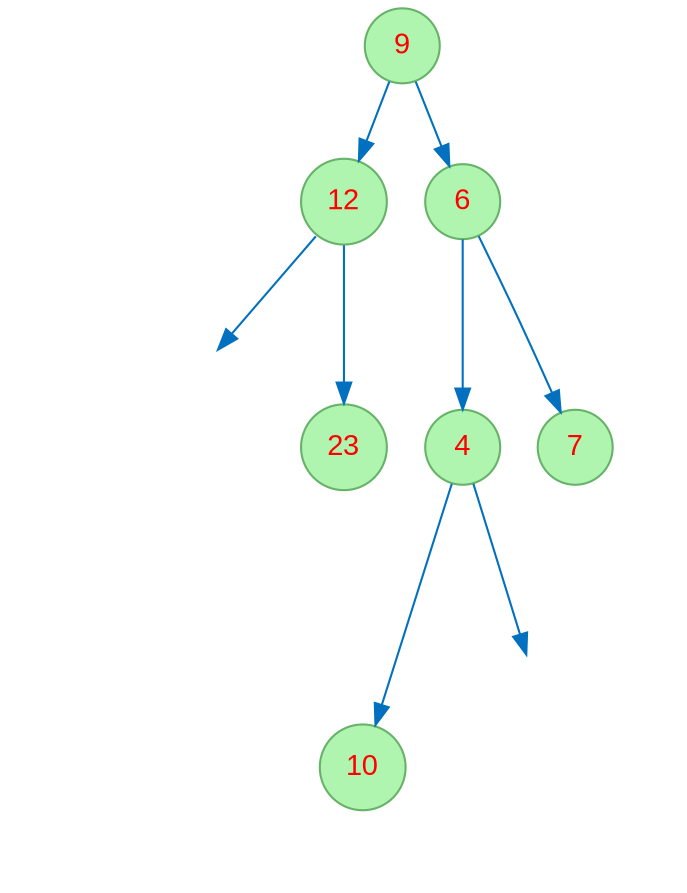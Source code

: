 digraph "tree3" {
node [fontname="Arial", fontcolor=red, shape=circle, style=filled, color="#66B268", fillcolor="#AFF4AF" ];
edge [color = "#0070BF"];
1029991479 [label="9"];
1029991479 -> 1104106489;
1104106489 [label="12"];
l1104106489 [style=invis];
1104106489 -> l1104106489;
1104106489 -> 94438417;
94438417 [label="23"];
1029991479 -> 787604730;
787604730 [label="6"];
787604730 -> 812265671;
812265671 [label="4"];
812265671 -> 193064360;
193064360 [label="10"];
l812265671 [style=invis];
812265671 -> l812265671;
787604730 -> 109961541;
109961541 [label="7"];
}
